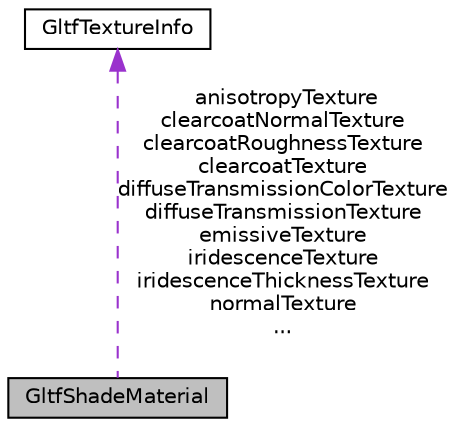 digraph "GltfShadeMaterial"
{
 // LATEX_PDF_SIZE
  edge [fontname="Helvetica",fontsize="10",labelfontname="Helvetica",labelfontsize="10"];
  node [fontname="Helvetica",fontsize="10",shape=record];
  Node1 [label="GltfShadeMaterial",height=0.2,width=0.4,color="black", fillcolor="grey75", style="filled", fontcolor="black",tooltip=" "];
  Node2 -> Node1 [dir="back",color="darkorchid3",fontsize="10",style="dashed",label=" anisotropyTexture\nclearcoatNormalTexture\nclearcoatRoughnessTexture\nclearcoatTexture\ndiffuseTransmissionColorTexture\ndiffuseTransmissionTexture\nemissiveTexture\niridescenceTexture\niridescenceThicknessTexture\nnormalTexture\n..." ,fontname="Helvetica"];
  Node2 [label="GltfTextureInfo",height=0.2,width=0.4,color="black", fillcolor="white", style="filled",URL="$struct_gltf_texture_info.html",tooltip=" "];
}
